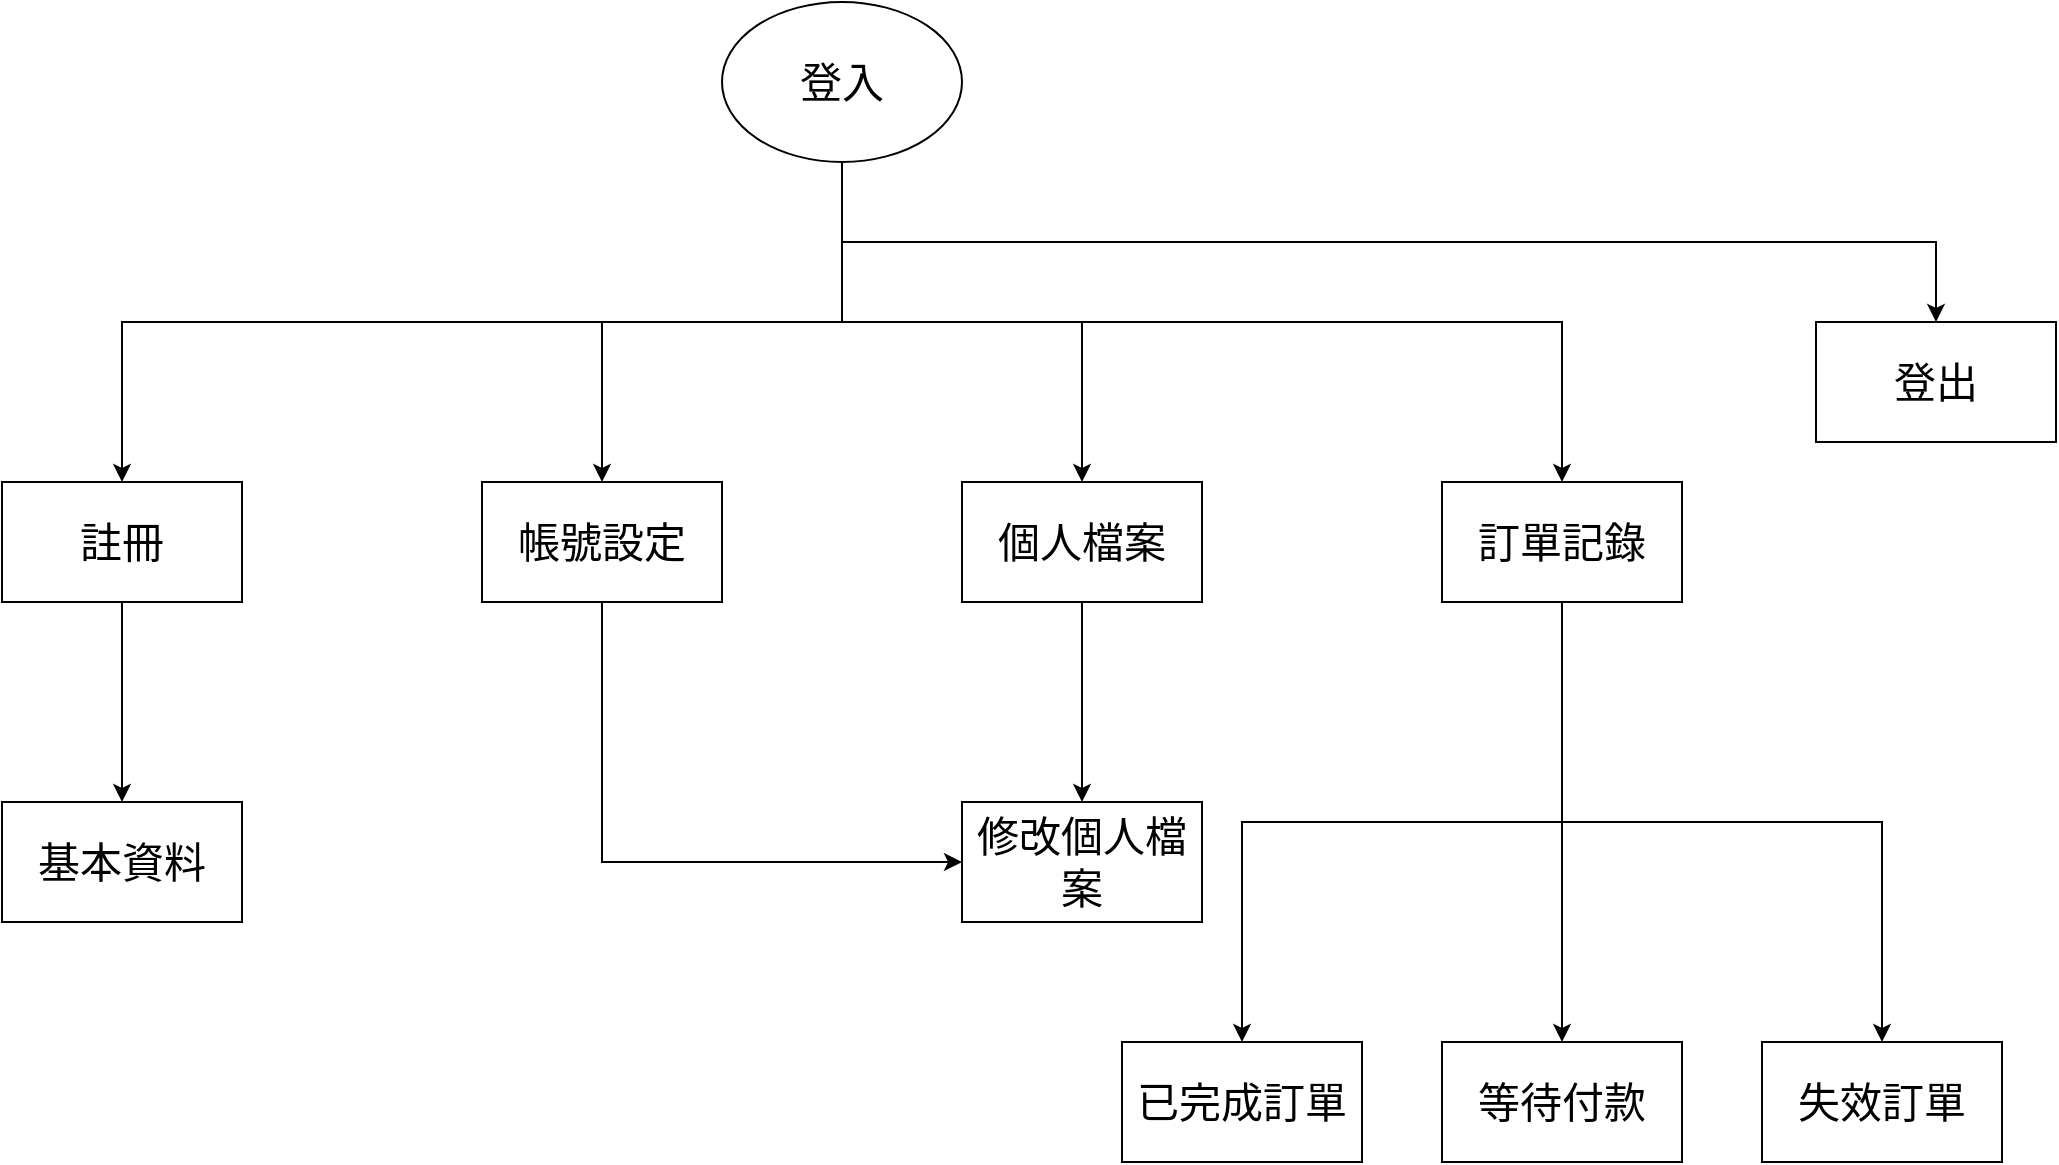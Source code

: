 <mxfile version="17.1.3" type="device"><diagram id="HJ_PBsoaHcOeQ9Eg_umi" name="Page-1"><mxGraphModel dx="2249" dy="762" grid="1" gridSize="10" guides="1" tooltips="1" connect="1" arrows="1" fold="1" page="1" pageScale="1" pageWidth="827" pageHeight="1169" math="0" shadow="0"><root><mxCell id="0"/><mxCell id="1" parent="0"/><mxCell id="gBrmpXHOkx0xa5SYGTZ_-5" style="edgeStyle=orthogonalEdgeStyle;rounded=0;orthogonalLoop=1;jettySize=auto;html=1;exitX=0.5;exitY=1;exitDx=0;exitDy=0;entryX=0.5;entryY=0;entryDx=0;entryDy=0;fontSize=21;" edge="1" parent="1" source="gBrmpXHOkx0xa5SYGTZ_-1" target="gBrmpXHOkx0xa5SYGTZ_-2"><mxGeometry relative="1" as="geometry"/></mxCell><mxCell id="gBrmpXHOkx0xa5SYGTZ_-6" style="edgeStyle=orthogonalEdgeStyle;rounded=0;orthogonalLoop=1;jettySize=auto;html=1;exitX=0.5;exitY=1;exitDx=0;exitDy=0;entryX=0.5;entryY=0;entryDx=0;entryDy=0;fontSize=21;" edge="1" parent="1" source="gBrmpXHOkx0xa5SYGTZ_-1" target="gBrmpXHOkx0xa5SYGTZ_-3"><mxGeometry relative="1" as="geometry"/></mxCell><mxCell id="gBrmpXHOkx0xa5SYGTZ_-7" style="edgeStyle=orthogonalEdgeStyle;rounded=0;orthogonalLoop=1;jettySize=auto;html=1;exitX=0.5;exitY=1;exitDx=0;exitDy=0;entryX=0.5;entryY=0;entryDx=0;entryDy=0;fontSize=21;" edge="1" parent="1" source="gBrmpXHOkx0xa5SYGTZ_-1" target="gBrmpXHOkx0xa5SYGTZ_-4"><mxGeometry relative="1" as="geometry"/></mxCell><mxCell id="gBrmpXHOkx0xa5SYGTZ_-9" style="edgeStyle=orthogonalEdgeStyle;rounded=0;orthogonalLoop=1;jettySize=auto;html=1;exitX=0.5;exitY=1;exitDx=0;exitDy=0;entryX=0.5;entryY=0;entryDx=0;entryDy=0;fontSize=21;" edge="1" parent="1" source="gBrmpXHOkx0xa5SYGTZ_-1" target="gBrmpXHOkx0xa5SYGTZ_-8"><mxGeometry relative="1" as="geometry"/></mxCell><mxCell id="gBrmpXHOkx0xa5SYGTZ_-11" style="edgeStyle=orthogonalEdgeStyle;rounded=0;orthogonalLoop=1;jettySize=auto;html=1;exitX=0.5;exitY=1;exitDx=0;exitDy=0;entryX=0.5;entryY=0;entryDx=0;entryDy=0;fontSize=21;" edge="1" parent="1" source="gBrmpXHOkx0xa5SYGTZ_-1" target="gBrmpXHOkx0xa5SYGTZ_-10"><mxGeometry relative="1" as="geometry"/></mxCell><mxCell id="gBrmpXHOkx0xa5SYGTZ_-1" value="&lt;font style=&quot;font-size: 21px&quot;&gt;登入&lt;/font&gt;" style="ellipse;whiteSpace=wrap;html=1;" vertex="1" parent="1"><mxGeometry x="160" width="120" height="80" as="geometry"/></mxCell><mxCell id="gBrmpXHOkx0xa5SYGTZ_-13" style="edgeStyle=orthogonalEdgeStyle;rounded=0;orthogonalLoop=1;jettySize=auto;html=1;exitX=0.5;exitY=1;exitDx=0;exitDy=0;entryX=0.5;entryY=0;entryDx=0;entryDy=0;fontSize=21;" edge="1" parent="1" source="gBrmpXHOkx0xa5SYGTZ_-2" target="gBrmpXHOkx0xa5SYGTZ_-12"><mxGeometry relative="1" as="geometry"/></mxCell><mxCell id="gBrmpXHOkx0xa5SYGTZ_-2" value="註冊" style="rounded=0;whiteSpace=wrap;html=1;fontSize=21;fillColor=#FFFFFF;" vertex="1" parent="1"><mxGeometry x="-200" y="240" width="120" height="60" as="geometry"/></mxCell><mxCell id="gBrmpXHOkx0xa5SYGTZ_-16" style="edgeStyle=orthogonalEdgeStyle;rounded=0;orthogonalLoop=1;jettySize=auto;html=1;exitX=0.5;exitY=1;exitDx=0;exitDy=0;entryX=0;entryY=0.5;entryDx=0;entryDy=0;fontSize=21;" edge="1" parent="1" source="gBrmpXHOkx0xa5SYGTZ_-3" target="gBrmpXHOkx0xa5SYGTZ_-14"><mxGeometry relative="1" as="geometry"/></mxCell><mxCell id="gBrmpXHOkx0xa5SYGTZ_-3" value="帳號設定" style="rounded=0;whiteSpace=wrap;html=1;fontSize=21;fillColor=#FFFFFF;" vertex="1" parent="1"><mxGeometry x="40" y="240" width="120" height="60" as="geometry"/></mxCell><mxCell id="gBrmpXHOkx0xa5SYGTZ_-15" style="edgeStyle=orthogonalEdgeStyle;rounded=0;orthogonalLoop=1;jettySize=auto;html=1;exitX=0.5;exitY=1;exitDx=0;exitDy=0;entryX=0.5;entryY=0;entryDx=0;entryDy=0;fontSize=21;" edge="1" parent="1" source="gBrmpXHOkx0xa5SYGTZ_-4" target="gBrmpXHOkx0xa5SYGTZ_-14"><mxGeometry relative="1" as="geometry"/></mxCell><mxCell id="gBrmpXHOkx0xa5SYGTZ_-4" value="個人檔案" style="rounded=0;whiteSpace=wrap;html=1;fontSize=21;fillColor=#FFFFFF;" vertex="1" parent="1"><mxGeometry x="280" y="240" width="120" height="60" as="geometry"/></mxCell><mxCell id="gBrmpXHOkx0xa5SYGTZ_-19" style="edgeStyle=orthogonalEdgeStyle;rounded=0;orthogonalLoop=1;jettySize=auto;html=1;exitX=0.5;exitY=1;exitDx=0;exitDy=0;entryX=0.5;entryY=0;entryDx=0;entryDy=0;fontSize=21;" edge="1" parent="1" source="gBrmpXHOkx0xa5SYGTZ_-8" target="gBrmpXHOkx0xa5SYGTZ_-17"><mxGeometry relative="1" as="geometry"/></mxCell><mxCell id="gBrmpXHOkx0xa5SYGTZ_-20" style="edgeStyle=orthogonalEdgeStyle;rounded=0;orthogonalLoop=1;jettySize=auto;html=1;exitX=0.5;exitY=1;exitDx=0;exitDy=0;entryX=0.5;entryY=0;entryDx=0;entryDy=0;fontSize=21;" edge="1" parent="1" source="gBrmpXHOkx0xa5SYGTZ_-8" target="gBrmpXHOkx0xa5SYGTZ_-18"><mxGeometry relative="1" as="geometry"/></mxCell><mxCell id="gBrmpXHOkx0xa5SYGTZ_-22" style="edgeStyle=orthogonalEdgeStyle;rounded=0;orthogonalLoop=1;jettySize=auto;html=1;exitX=0.5;exitY=1;exitDx=0;exitDy=0;fontSize=21;" edge="1" parent="1" source="gBrmpXHOkx0xa5SYGTZ_-8" target="gBrmpXHOkx0xa5SYGTZ_-21"><mxGeometry relative="1" as="geometry"/></mxCell><mxCell id="gBrmpXHOkx0xa5SYGTZ_-8" value="訂單記錄" style="rounded=0;whiteSpace=wrap;html=1;fontSize=21;fillColor=#FFFFFF;" vertex="1" parent="1"><mxGeometry x="520" y="240" width="120" height="60" as="geometry"/></mxCell><mxCell id="gBrmpXHOkx0xa5SYGTZ_-10" value="登出" style="rounded=0;whiteSpace=wrap;html=1;fontSize=21;fillColor=#FFFFFF;" vertex="1" parent="1"><mxGeometry x="707" y="160" width="120" height="60" as="geometry"/></mxCell><mxCell id="gBrmpXHOkx0xa5SYGTZ_-12" value="基本資料" style="rounded=0;whiteSpace=wrap;html=1;fontSize=21;fillColor=#FFFFFF;" vertex="1" parent="1"><mxGeometry x="-200" y="400" width="120" height="60" as="geometry"/></mxCell><mxCell id="gBrmpXHOkx0xa5SYGTZ_-14" value="修改個人檔案" style="rounded=0;whiteSpace=wrap;html=1;fontSize=21;fillColor=#FFFFFF;" vertex="1" parent="1"><mxGeometry x="280" y="400" width="120" height="60" as="geometry"/></mxCell><mxCell id="gBrmpXHOkx0xa5SYGTZ_-17" value="已完成訂單" style="rounded=0;whiteSpace=wrap;html=1;fontSize=21;fillColor=#FFFFFF;" vertex="1" parent="1"><mxGeometry x="360" y="520" width="120" height="60" as="geometry"/></mxCell><mxCell id="gBrmpXHOkx0xa5SYGTZ_-18" value="等待付款" style="rounded=0;whiteSpace=wrap;html=1;fontSize=21;fillColor=#FFFFFF;" vertex="1" parent="1"><mxGeometry x="520" y="520" width="120" height="60" as="geometry"/></mxCell><mxCell id="gBrmpXHOkx0xa5SYGTZ_-21" value="失效訂單" style="rounded=0;whiteSpace=wrap;html=1;fontSize=21;fillColor=#FFFFFF;" vertex="1" parent="1"><mxGeometry x="680" y="520" width="120" height="60" as="geometry"/></mxCell></root></mxGraphModel></diagram></mxfile>